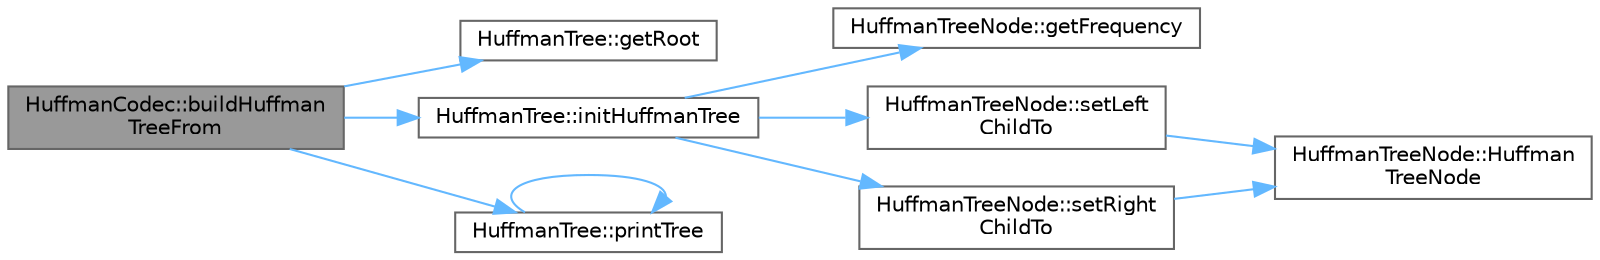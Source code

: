 digraph "HuffmanCodec::buildHuffmanTreeFrom"
{
 // LATEX_PDF_SIZE
  bgcolor="transparent";
  edge [fontname=Helvetica,fontsize=10,labelfontname=Helvetica,labelfontsize=10];
  node [fontname=Helvetica,fontsize=10,shape=box,height=0.2,width=0.4];
  rankdir="LR";
  Node1 [id="Node000001",label="HuffmanCodec::buildHuffman\lTreeFrom",height=0.2,width=0.4,color="gray40", fillcolor="grey60", style="filled", fontcolor="black",tooltip=" "];
  Node1 -> Node2 [id="edge1_Node000001_Node000002",color="steelblue1",style="solid",tooltip=" "];
  Node2 [id="Node000002",label="HuffmanTree::getRoot",height=0.2,width=0.4,color="grey40", fillcolor="white", style="filled",URL="$class_huffman_tree.html#a7cfaaa0751374e0b344b5bfd1e2d639c",tooltip=" "];
  Node1 -> Node3 [id="edge2_Node000001_Node000003",color="steelblue1",style="solid",tooltip=" "];
  Node3 [id="Node000003",label="HuffmanTree::initHuffmanTree",height=0.2,width=0.4,color="grey40", fillcolor="white", style="filled",URL="$class_huffman_tree.html#ade345f1018c1b3c08adb50cd418875c3",tooltip=" "];
  Node3 -> Node4 [id="edge3_Node000003_Node000004",color="steelblue1",style="solid",tooltip=" "];
  Node4 [id="Node000004",label="HuffmanTreeNode::getFrequency",height=0.2,width=0.4,color="grey40", fillcolor="white", style="filled",URL="$class_huffman_tree_node.html#a8ebe8fe4edf5b6f071742d943d371232",tooltip=" "];
  Node3 -> Node5 [id="edge4_Node000003_Node000005",color="steelblue1",style="solid",tooltip=" "];
  Node5 [id="Node000005",label="HuffmanTreeNode::setLeft\lChildTo",height=0.2,width=0.4,color="grey40", fillcolor="white", style="filled",URL="$class_huffman_tree_node.html#a1b77ff07724f9ff5d59c3a1fecea4382",tooltip=" "];
  Node5 -> Node6 [id="edge5_Node000005_Node000006",color="steelblue1",style="solid",tooltip=" "];
  Node6 [id="Node000006",label="HuffmanTreeNode::Huffman\lTreeNode",height=0.2,width=0.4,color="grey40", fillcolor="white", style="filled",URL="$class_huffman_tree_node.html#a59baf13ba5eea4b50e52dd7cbc72d885",tooltip=" "];
  Node3 -> Node7 [id="edge6_Node000003_Node000007",color="steelblue1",style="solid",tooltip=" "];
  Node7 [id="Node000007",label="HuffmanTreeNode::setRight\lChildTo",height=0.2,width=0.4,color="grey40", fillcolor="white", style="filled",URL="$class_huffman_tree_node.html#a9b1f0ee54effb429460b6ba9ed5dd719",tooltip=" "];
  Node7 -> Node6 [id="edge7_Node000007_Node000006",color="steelblue1",style="solid",tooltip=" "];
  Node1 -> Node8 [id="edge8_Node000001_Node000008",color="steelblue1",style="solid",tooltip=" "];
  Node8 [id="Node000008",label="HuffmanTree::printTree",height=0.2,width=0.4,color="grey40", fillcolor="white", style="filled",URL="$class_huffman_tree.html#a5dcc47a1f5b1be98dbd639949c51bbaa",tooltip=" "];
  Node8 -> Node8 [id="edge9_Node000008_Node000008",color="steelblue1",style="solid",tooltip=" "];
}
